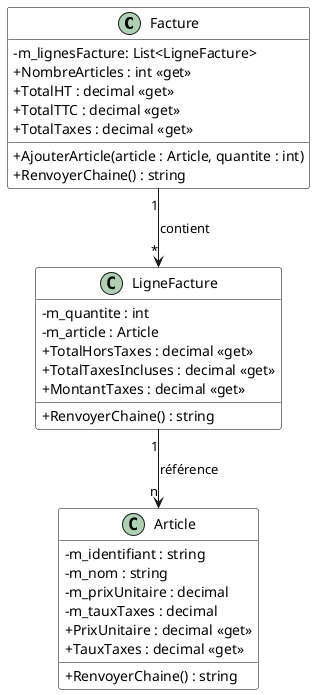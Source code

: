 @startuml FactureDiagClasses
skinparam classAttributeIconSize 0
skinparam class {
    BackgroundColor White
    BorderColor #000
}

Facture "1" --> "*" LigneFacture : contient
LigneFacture "1" --> "n" Article : référence

class Facture {
    - m_lignesFacture: List<LigneFacture>
    + NombreArticles : int <<get>>
    + TotalHT : decimal <<get>>
    + TotalTTC : decimal <<get>>
    + TotalTaxes : decimal <<get>>
    + AjouterArticle(article : Article, quantite : int)
    + RenvoyerChaine() : string
}
class LigneFacture {
    - m_quantite : int
    - m_article : Article
    + TotalHorsTaxes : decimal <<get>>
    + TotalTaxesIncluses : decimal <<get>>
    + MontantTaxes : decimal <<get>>
    + RenvoyerChaine() : string
}
class Article {
    - m_identifiant : string
    - m_nom : string
    - m_prixUnitaire : decimal
    - m_tauxTaxes : decimal
    + PrixUnitaire : decimal <<get>>
    + TauxTaxes : decimal <<get>>
    + RenvoyerChaine() : string
}
@enduml